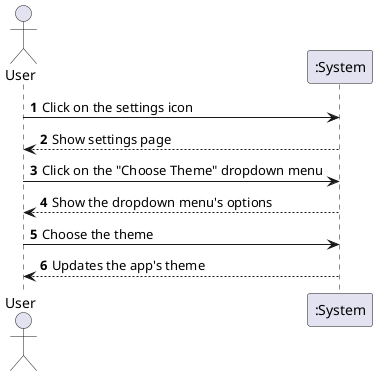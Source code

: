 @startuml
'https://plantuml.com/sequence-diagram

autonumber

actor "User" as user
participant ":System" as sys

user -> sys: Click on the settings icon
user <-- sys: Show settings page

user -> sys: Click on the "Choose Theme" dropdown menu
user <-- sys: Show the dropdown menu's options

user -> sys: Choose the theme
user <-- sys: Updates the app's theme

@enduml